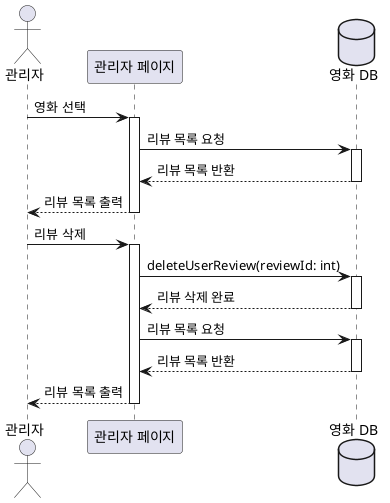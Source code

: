 @startuml

actor "관리자" as admin
participant "관리자 페이지" as adminPage
database "영화 DB" as db

admin -> adminPage : 영화 선택
activate adminPage
adminPage -> db : 리뷰 목록 요청
activate db
db --> adminPage : 리뷰 목록 반환
deactivate db
adminPage --> admin : 리뷰 목록 출력
deactivate adminPage
admin -> adminPage : 리뷰 삭제
activate adminPage
adminPage -> db : deleteUserReview(reviewId: int)
activate db
db --> adminPage : 리뷰 삭제 완료
deactivate db
adminPage -> db : 리뷰 목록 요청
activate db
db --> adminPage : 리뷰 목록 반환
deactivate db
adminPage --> admin : 리뷰 목록 출력
deactivate adminPage

@enduml
